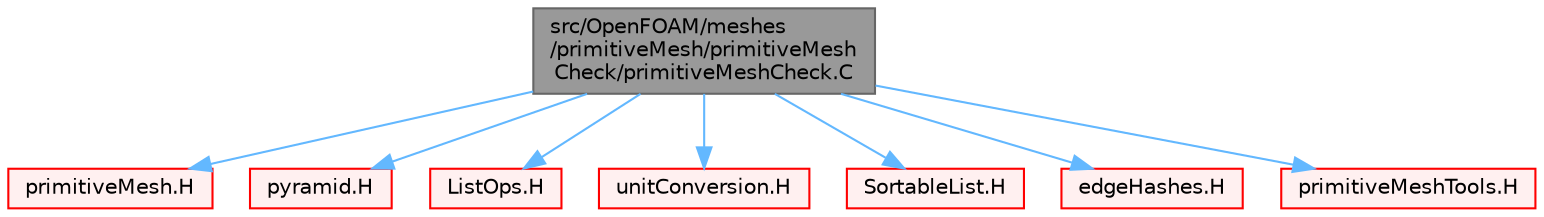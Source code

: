 digraph "src/OpenFOAM/meshes/primitiveMesh/primitiveMeshCheck/primitiveMeshCheck.C"
{
 // LATEX_PDF_SIZE
  bgcolor="transparent";
  edge [fontname=Helvetica,fontsize=10,labelfontname=Helvetica,labelfontsize=10];
  node [fontname=Helvetica,fontsize=10,shape=box,height=0.2,width=0.4];
  Node1 [id="Node000001",label="src/OpenFOAM/meshes\l/primitiveMesh/primitiveMesh\lCheck/primitiveMeshCheck.C",height=0.2,width=0.4,color="gray40", fillcolor="grey60", style="filled", fontcolor="black",tooltip=" "];
  Node1 -> Node2 [id="edge1_Node000001_Node000002",color="steelblue1",style="solid",tooltip=" "];
  Node2 [id="Node000002",label="primitiveMesh.H",height=0.2,width=0.4,color="red", fillcolor="#FFF0F0", style="filled",URL="$primitiveMesh_8H.html",tooltip=" "];
  Node1 -> Node235 [id="edge2_Node000001_Node000235",color="steelblue1",style="solid",tooltip=" "];
  Node235 [id="Node000235",label="pyramid.H",height=0.2,width=0.4,color="red", fillcolor="#FFF0F0", style="filled",URL="$pyramid_8H.html",tooltip=" "];
  Node1 -> Node161 [id="edge3_Node000001_Node000161",color="steelblue1",style="solid",tooltip=" "];
  Node161 [id="Node000161",label="ListOps.H",height=0.2,width=0.4,color="red", fillcolor="#FFF0F0", style="filled",URL="$ListOps_8H.html",tooltip="Various functions to operate on Lists."];
  Node1 -> Node237 [id="edge4_Node000001_Node000237",color="steelblue1",style="solid",tooltip=" "];
  Node237 [id="Node000237",label="unitConversion.H",height=0.2,width=0.4,color="red", fillcolor="#FFF0F0", style="filled",URL="$unitConversion_8H.html",tooltip="Unit conversion functions."];
  Node1 -> Node239 [id="edge5_Node000001_Node000239",color="steelblue1",style="solid",tooltip=" "];
  Node239 [id="Node000239",label="SortableList.H",height=0.2,width=0.4,color="red", fillcolor="#FFF0F0", style="filled",URL="$SortableList_8H.html",tooltip=" "];
  Node1 -> Node240 [id="edge6_Node000001_Node000240",color="steelblue1",style="solid",tooltip=" "];
  Node240 [id="Node000240",label="edgeHashes.H",height=0.2,width=0.4,color="red", fillcolor="#FFF0F0", style="filled",URL="$edgeHashes_8H.html",tooltip=" "];
  Node1 -> Node241 [id="edge7_Node000001_Node000241",color="steelblue1",style="solid",tooltip=" "];
  Node241 [id="Node000241",label="primitiveMeshTools.H",height=0.2,width=0.4,color="red", fillcolor="#FFF0F0", style="filled",URL="$primitiveMeshTools_8H.html",tooltip=" "];
}
